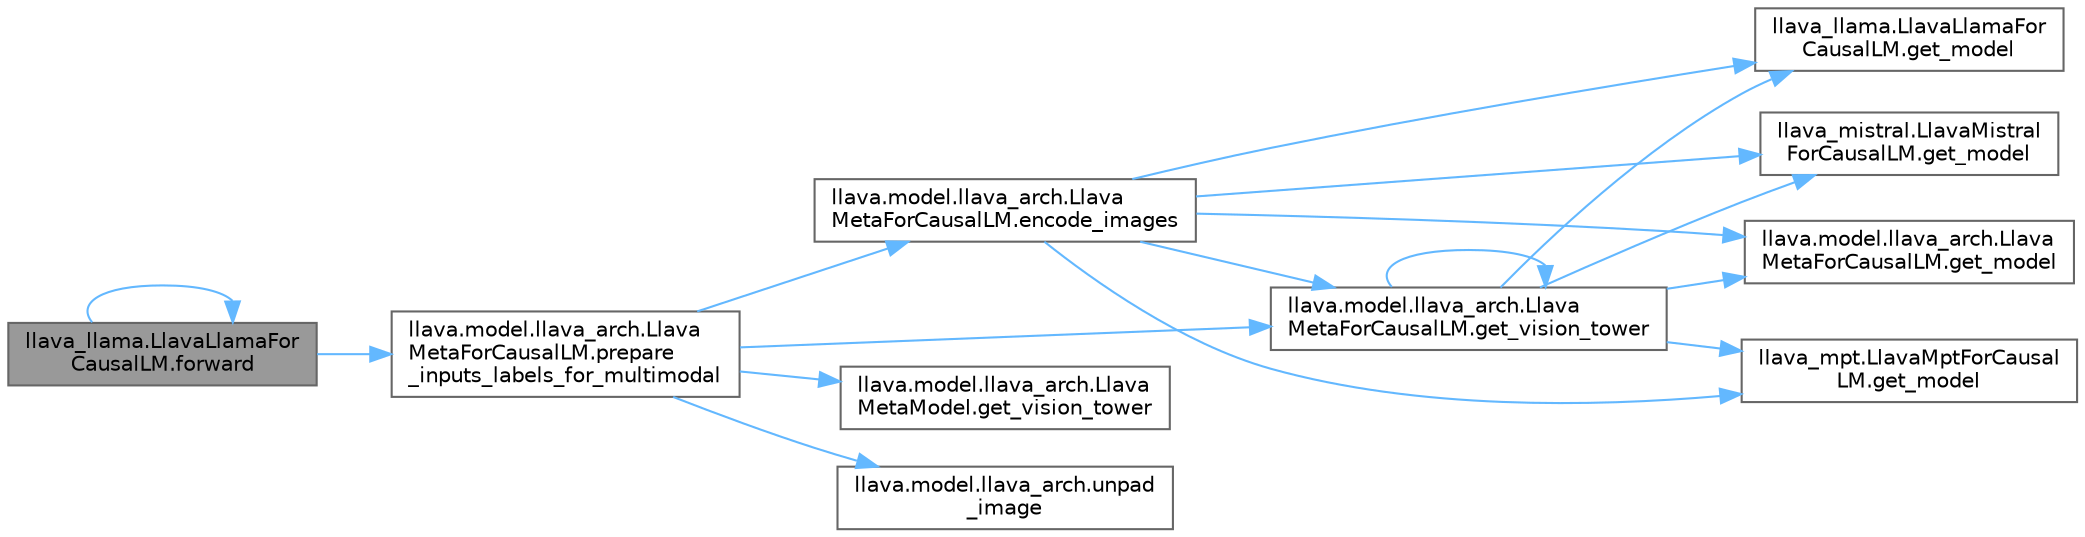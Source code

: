 digraph "llava_llama.LlavaLlamaForCausalLM.forward"
{
 // LATEX_PDF_SIZE
  bgcolor="transparent";
  edge [fontname=Helvetica,fontsize=10,labelfontname=Helvetica,labelfontsize=10];
  node [fontname=Helvetica,fontsize=10,shape=box,height=0.2,width=0.4];
  rankdir="LR";
  Node1 [id="Node000001",label="llava_llama.LlavaLlamaFor\lCausalLM.forward",height=0.2,width=0.4,color="gray40", fillcolor="grey60", style="filled", fontcolor="black",tooltip="멀티모달 Causal Language Model의 forward 패스를 정의합니다."];
  Node1 -> Node1 [id="edge1_Node000001_Node000001",color="steelblue1",style="solid",tooltip=" "];
  Node1 -> Node2 [id="edge2_Node000001_Node000002",color="steelblue1",style="solid",tooltip=" "];
  Node2 [id="Node000002",label="llava.model.llava_arch.Llava\lMetaForCausalLM.prepare\l_inputs_labels_for_multimodal",height=0.2,width=0.4,color="grey40", fillcolor="white", style="filled",URL="$classllava_1_1model_1_1llava__arch_1_1_llava_meta_for_causal_l_m.html#a34dac38c46ba9a66cc02de107a400c76",tooltip="멀티모달 입력과 레이블을 준비하는 함수"];
  Node2 -> Node3 [id="edge3_Node000002_Node000003",color="steelblue1",style="solid",tooltip=" "];
  Node3 [id="Node000003",label="llava.model.llava_arch.Llava\lMetaForCausalLM.encode_images",height=0.2,width=0.4,color="grey40", fillcolor="white", style="filled",URL="$classllava_1_1model_1_1llava__arch_1_1_llava_meta_for_causal_l_m.html#aee984abd82f234b6d7c9d37eb643ceb3",tooltip="이미지를 인코딩하여 특징 벡터로 변환"];
  Node3 -> Node4 [id="edge4_Node000003_Node000004",color="steelblue1",style="solid",tooltip=" "];
  Node4 [id="Node000004",label="llava.model.llava_arch.Llava\lMetaForCausalLM.get_model",height=0.2,width=0.4,color="grey40", fillcolor="white", style="filled",URL="$classllava_1_1model_1_1llava__arch_1_1_llava_meta_for_causal_l_m.html#a63a2680e7cef4f40b17446aa6d4f0855",tooltip="모델을 반환하는 추상 메서드"];
  Node3 -> Node5 [id="edge5_Node000003_Node000005",color="steelblue1",style="solid",tooltip=" "];
  Node5 [id="Node000005",label="llava_llama.LlavaLlamaFor\lCausalLM.get_model",height=0.2,width=0.4,color="grey40", fillcolor="white", style="filled",URL="$classllava__llama_1_1_llava_llama_for_causal_l_m.html#acb62d2eeebdce0deacfd0f86a86b4413",tooltip="모델 객체를 반환하는 메서드"];
  Node3 -> Node6 [id="edge6_Node000003_Node000006",color="steelblue1",style="solid",tooltip=" "];
  Node6 [id="Node000006",label="llava_mistral.LlavaMistral\lForCausalLM.get_model",height=0.2,width=0.4,color="grey40", fillcolor="white", style="filled",URL="$classllava__mistral_1_1_llava_mistral_for_causal_l_m.html#abecebcf7b26104a1c86ba4eff4653202",tooltip="모델 객체를 반환하는 메서드."];
  Node3 -> Node7 [id="edge7_Node000003_Node000007",color="steelblue1",style="solid",tooltip=" "];
  Node7 [id="Node000007",label="llava_mpt.LlavaMptForCausal\lLM.get_model",height=0.2,width=0.4,color="grey40", fillcolor="white", style="filled",URL="$classllava__mpt_1_1_llava_mpt_for_causal_l_m.html#a1bcc44c4cedd38c0bd542416d32c42af",tooltip="모델 객체를 반환하는 메서드"];
  Node3 -> Node8 [id="edge8_Node000003_Node000008",color="steelblue1",style="solid",tooltip=" "];
  Node8 [id="Node000008",label="llava.model.llava_arch.Llava\lMetaForCausalLM.get_vision_tower",height=0.2,width=0.4,color="grey40", fillcolor="white", style="filled",URL="$classllava_1_1model_1_1llava__arch_1_1_llava_meta_for_causal_l_m.html#a44dc1290b35b25f8d213b88f7f4abc2a",tooltip="비전 타워를 반환하는 메서드"];
  Node8 -> Node4 [id="edge9_Node000008_Node000004",color="steelblue1",style="solid",tooltip=" "];
  Node8 -> Node5 [id="edge10_Node000008_Node000005",color="steelblue1",style="solid",tooltip=" "];
  Node8 -> Node6 [id="edge11_Node000008_Node000006",color="steelblue1",style="solid",tooltip=" "];
  Node8 -> Node7 [id="edge12_Node000008_Node000007",color="steelblue1",style="solid",tooltip=" "];
  Node8 -> Node8 [id="edge13_Node000008_Node000008",color="steelblue1",style="solid",tooltip=" "];
  Node2 -> Node8 [id="edge14_Node000002_Node000008",color="steelblue1",style="solid",tooltip=" "];
  Node2 -> Node9 [id="edge15_Node000002_Node000009",color="steelblue1",style="solid",tooltip=" "];
  Node9 [id="Node000009",label="llava.model.llava_arch.Llava\lMetaModel.get_vision_tower",height=0.2,width=0.4,color="grey40", fillcolor="white", style="filled",URL="$classllava_1_1model_1_1llava__arch_1_1_llava_meta_model.html#a7145dd5c5cfabd05e3ecd2a269ca7443",tooltip="Vision Tower를 반환하는 메서드"];
  Node2 -> Node10 [id="edge16_Node000002_Node000010",color="steelblue1",style="solid",tooltip=" "];
  Node10 [id="Node000010",label="llava.model.llava_arch.unpad\l_image",height=0.2,width=0.4,color="grey40", fillcolor="white", style="filled",URL="$namespacellava_1_1model_1_1llava__arch.html#a78b104a785c78d9a11febf6ffc1f8615",tooltip="이미지 텐서(패딩 처리된 이미지)를 원래 크기로 복원하는 함수"];
}
